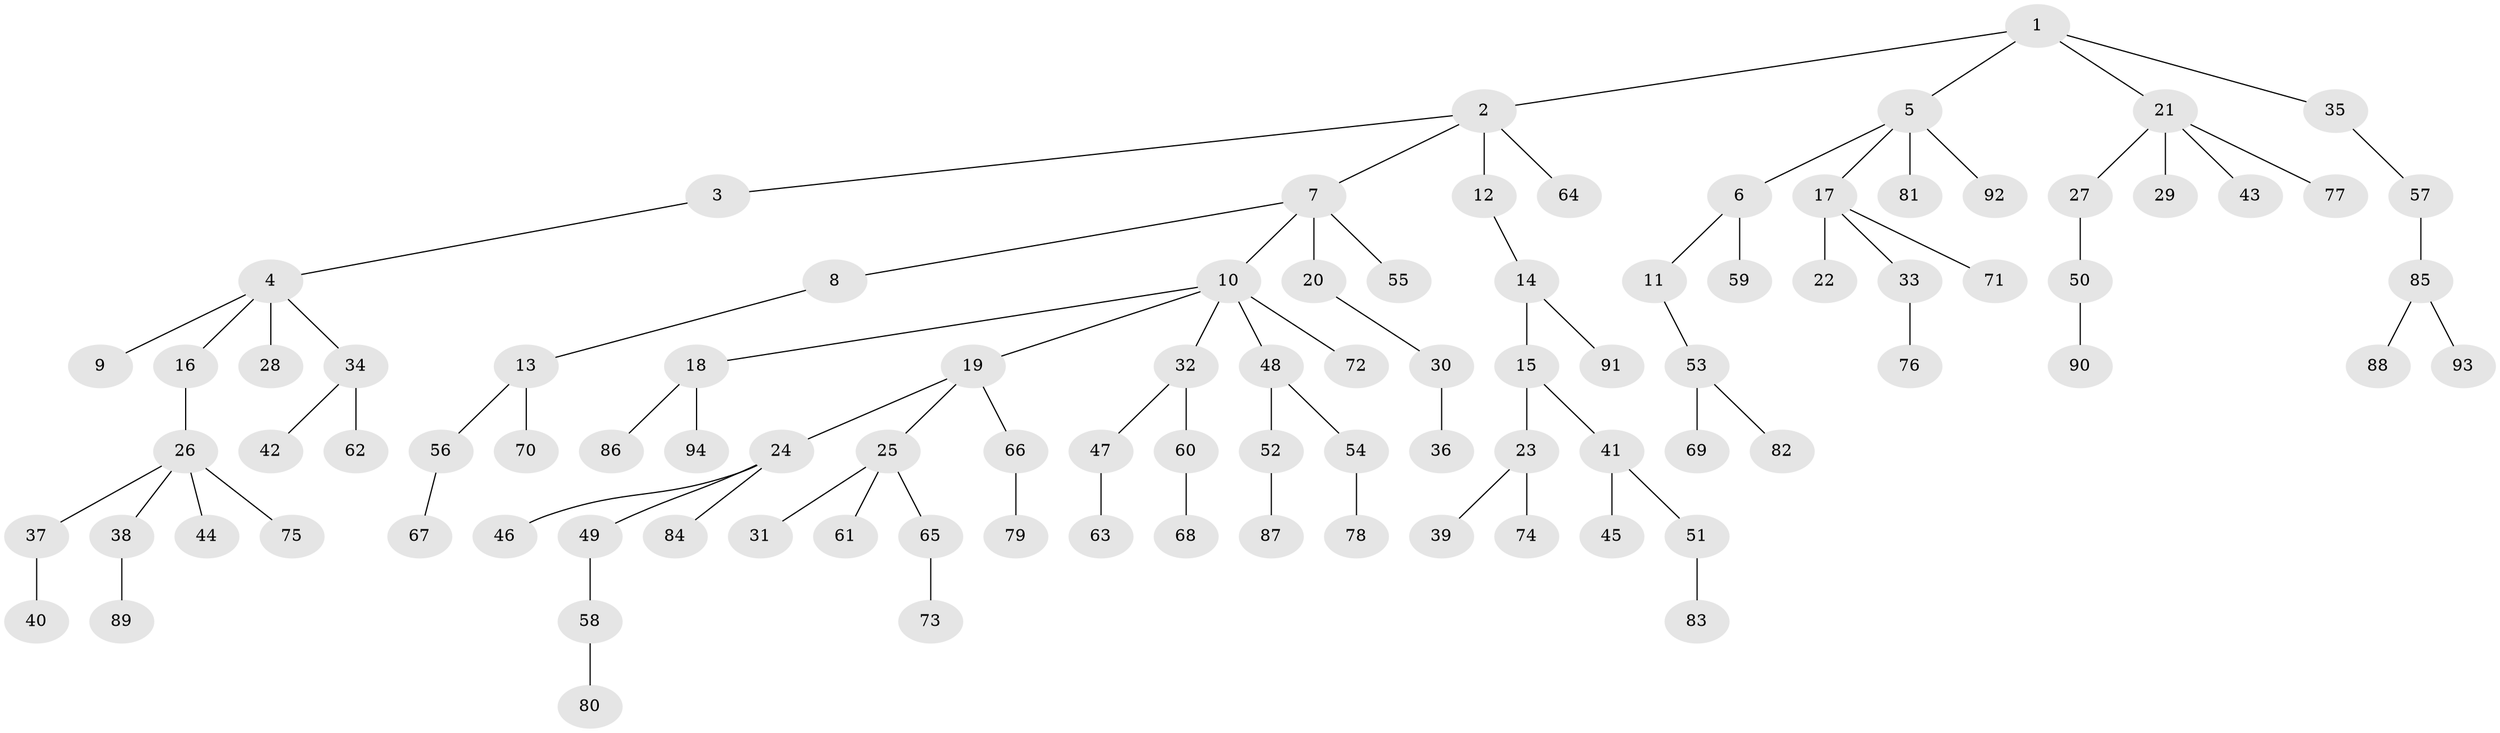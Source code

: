 // Generated by graph-tools (version 1.1) at 2025/53/03/09/25 04:53:03]
// undirected, 94 vertices, 93 edges
graph export_dot {
graph [start="1"]
  node [color=gray90,style=filled];
  1;
  2;
  3;
  4;
  5;
  6;
  7;
  8;
  9;
  10;
  11;
  12;
  13;
  14;
  15;
  16;
  17;
  18;
  19;
  20;
  21;
  22;
  23;
  24;
  25;
  26;
  27;
  28;
  29;
  30;
  31;
  32;
  33;
  34;
  35;
  36;
  37;
  38;
  39;
  40;
  41;
  42;
  43;
  44;
  45;
  46;
  47;
  48;
  49;
  50;
  51;
  52;
  53;
  54;
  55;
  56;
  57;
  58;
  59;
  60;
  61;
  62;
  63;
  64;
  65;
  66;
  67;
  68;
  69;
  70;
  71;
  72;
  73;
  74;
  75;
  76;
  77;
  78;
  79;
  80;
  81;
  82;
  83;
  84;
  85;
  86;
  87;
  88;
  89;
  90;
  91;
  92;
  93;
  94;
  1 -- 2;
  1 -- 5;
  1 -- 21;
  1 -- 35;
  2 -- 3;
  2 -- 7;
  2 -- 12;
  2 -- 64;
  3 -- 4;
  4 -- 9;
  4 -- 16;
  4 -- 28;
  4 -- 34;
  5 -- 6;
  5 -- 17;
  5 -- 81;
  5 -- 92;
  6 -- 11;
  6 -- 59;
  7 -- 8;
  7 -- 10;
  7 -- 20;
  7 -- 55;
  8 -- 13;
  10 -- 18;
  10 -- 19;
  10 -- 32;
  10 -- 48;
  10 -- 72;
  11 -- 53;
  12 -- 14;
  13 -- 56;
  13 -- 70;
  14 -- 15;
  14 -- 91;
  15 -- 23;
  15 -- 41;
  16 -- 26;
  17 -- 22;
  17 -- 33;
  17 -- 71;
  18 -- 86;
  18 -- 94;
  19 -- 24;
  19 -- 25;
  19 -- 66;
  20 -- 30;
  21 -- 27;
  21 -- 29;
  21 -- 43;
  21 -- 77;
  23 -- 39;
  23 -- 74;
  24 -- 46;
  24 -- 49;
  24 -- 84;
  25 -- 31;
  25 -- 61;
  25 -- 65;
  26 -- 37;
  26 -- 38;
  26 -- 44;
  26 -- 75;
  27 -- 50;
  30 -- 36;
  32 -- 47;
  32 -- 60;
  33 -- 76;
  34 -- 42;
  34 -- 62;
  35 -- 57;
  37 -- 40;
  38 -- 89;
  41 -- 45;
  41 -- 51;
  47 -- 63;
  48 -- 52;
  48 -- 54;
  49 -- 58;
  50 -- 90;
  51 -- 83;
  52 -- 87;
  53 -- 69;
  53 -- 82;
  54 -- 78;
  56 -- 67;
  57 -- 85;
  58 -- 80;
  60 -- 68;
  65 -- 73;
  66 -- 79;
  85 -- 88;
  85 -- 93;
}
